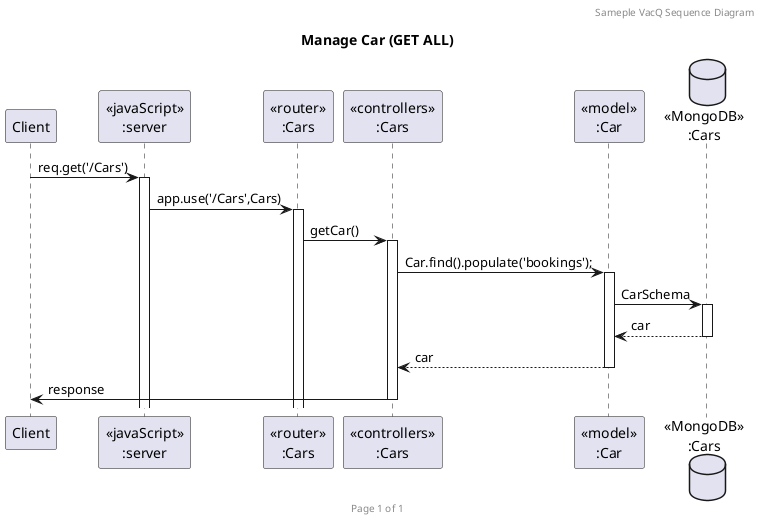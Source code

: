 !@startuml Manage Car (GET ALL)

header Sameple VacQ Sequence Diagram
footer Page %page% of %lastpage%
title "Manage Car (GET ALL)"

participant "Client" as client
participant "<<javaScript>>\n:server" as server
participant "<<router>>\n:Cars" as routerCars
participant "<<controllers>>\n:Cars" as controllersCars
participant "<<model>>\n:Car" as modelCar
database "<<MongoDB>>\n:Cars" as CarsDatabase

client->server ++:req.get('/Cars')
server->routerCars ++:app.use('/Cars',Cars)
routerCars -> controllersCars ++:getCar()
controllersCars->modelCar ++:Car.find().populate('bookings');
modelCar->CarsDatabase ++:CarSchema
CarsDatabase --> modelCar --:car
modelCar --> controllersCars --:car
controllersCars->client --:response

!@enduml